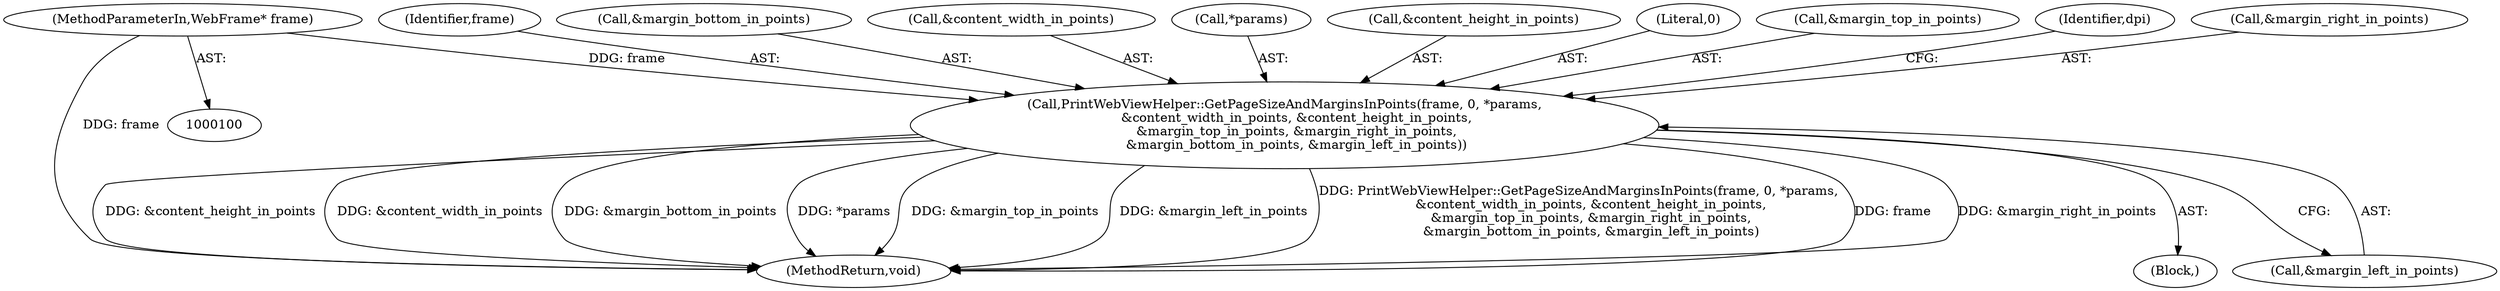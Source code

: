 digraph "0_Chrome_af05a799e3f47331fb27a24a8a56f1b1dd47a9c2@pointer" {
"1000101" [label="(MethodParameterIn,WebFrame* frame)"];
"1000112" [label="(Call,PrintWebViewHelper::GetPageSizeAndMarginsInPoints(frame, 0, *params,\n      &content_width_in_points, &content_height_in_points,\n      &margin_top_in_points, &margin_right_in_points,\n      &margin_bottom_in_points, &margin_left_in_points))"];
"1000113" [label="(Identifier,frame)"];
"1000203" [label="(MethodReturn,void)"];
"1000125" [label="(Call,&margin_bottom_in_points)"];
"1000117" [label="(Call,&content_width_in_points)"];
"1000115" [label="(Call,*params)"];
"1000119" [label="(Call,&content_height_in_points)"];
"1000114" [label="(Literal,0)"];
"1000121" [label="(Call,&margin_top_in_points)"];
"1000112" [label="(Call,PrintWebViewHelper::GetPageSizeAndMarginsInPoints(frame, 0, *params,\n      &content_width_in_points, &content_height_in_points,\n      &margin_top_in_points, &margin_right_in_points,\n      &margin_bottom_in_points, &margin_left_in_points))"];
"1000101" [label="(MethodParameterIn,WebFrame* frame)"];
"1000131" [label="(Identifier,dpi)"];
"1000104" [label="(Block,)"];
"1000127" [label="(Call,&margin_left_in_points)"];
"1000123" [label="(Call,&margin_right_in_points)"];
"1000101" -> "1000100"  [label="AST: "];
"1000101" -> "1000203"  [label="DDG: frame"];
"1000101" -> "1000112"  [label="DDG: frame"];
"1000112" -> "1000104"  [label="AST: "];
"1000112" -> "1000127"  [label="CFG: "];
"1000113" -> "1000112"  [label="AST: "];
"1000114" -> "1000112"  [label="AST: "];
"1000115" -> "1000112"  [label="AST: "];
"1000117" -> "1000112"  [label="AST: "];
"1000119" -> "1000112"  [label="AST: "];
"1000121" -> "1000112"  [label="AST: "];
"1000123" -> "1000112"  [label="AST: "];
"1000125" -> "1000112"  [label="AST: "];
"1000127" -> "1000112"  [label="AST: "];
"1000131" -> "1000112"  [label="CFG: "];
"1000112" -> "1000203"  [label="DDG: &margin_right_in_points"];
"1000112" -> "1000203"  [label="DDG: &content_height_in_points"];
"1000112" -> "1000203"  [label="DDG: &content_width_in_points"];
"1000112" -> "1000203"  [label="DDG: &margin_bottom_in_points"];
"1000112" -> "1000203"  [label="DDG: *params"];
"1000112" -> "1000203"  [label="DDG: &margin_top_in_points"];
"1000112" -> "1000203"  [label="DDG: &margin_left_in_points"];
"1000112" -> "1000203"  [label="DDG: PrintWebViewHelper::GetPageSizeAndMarginsInPoints(frame, 0, *params,\n      &content_width_in_points, &content_height_in_points,\n      &margin_top_in_points, &margin_right_in_points,\n      &margin_bottom_in_points, &margin_left_in_points)"];
"1000112" -> "1000203"  [label="DDG: frame"];
}
